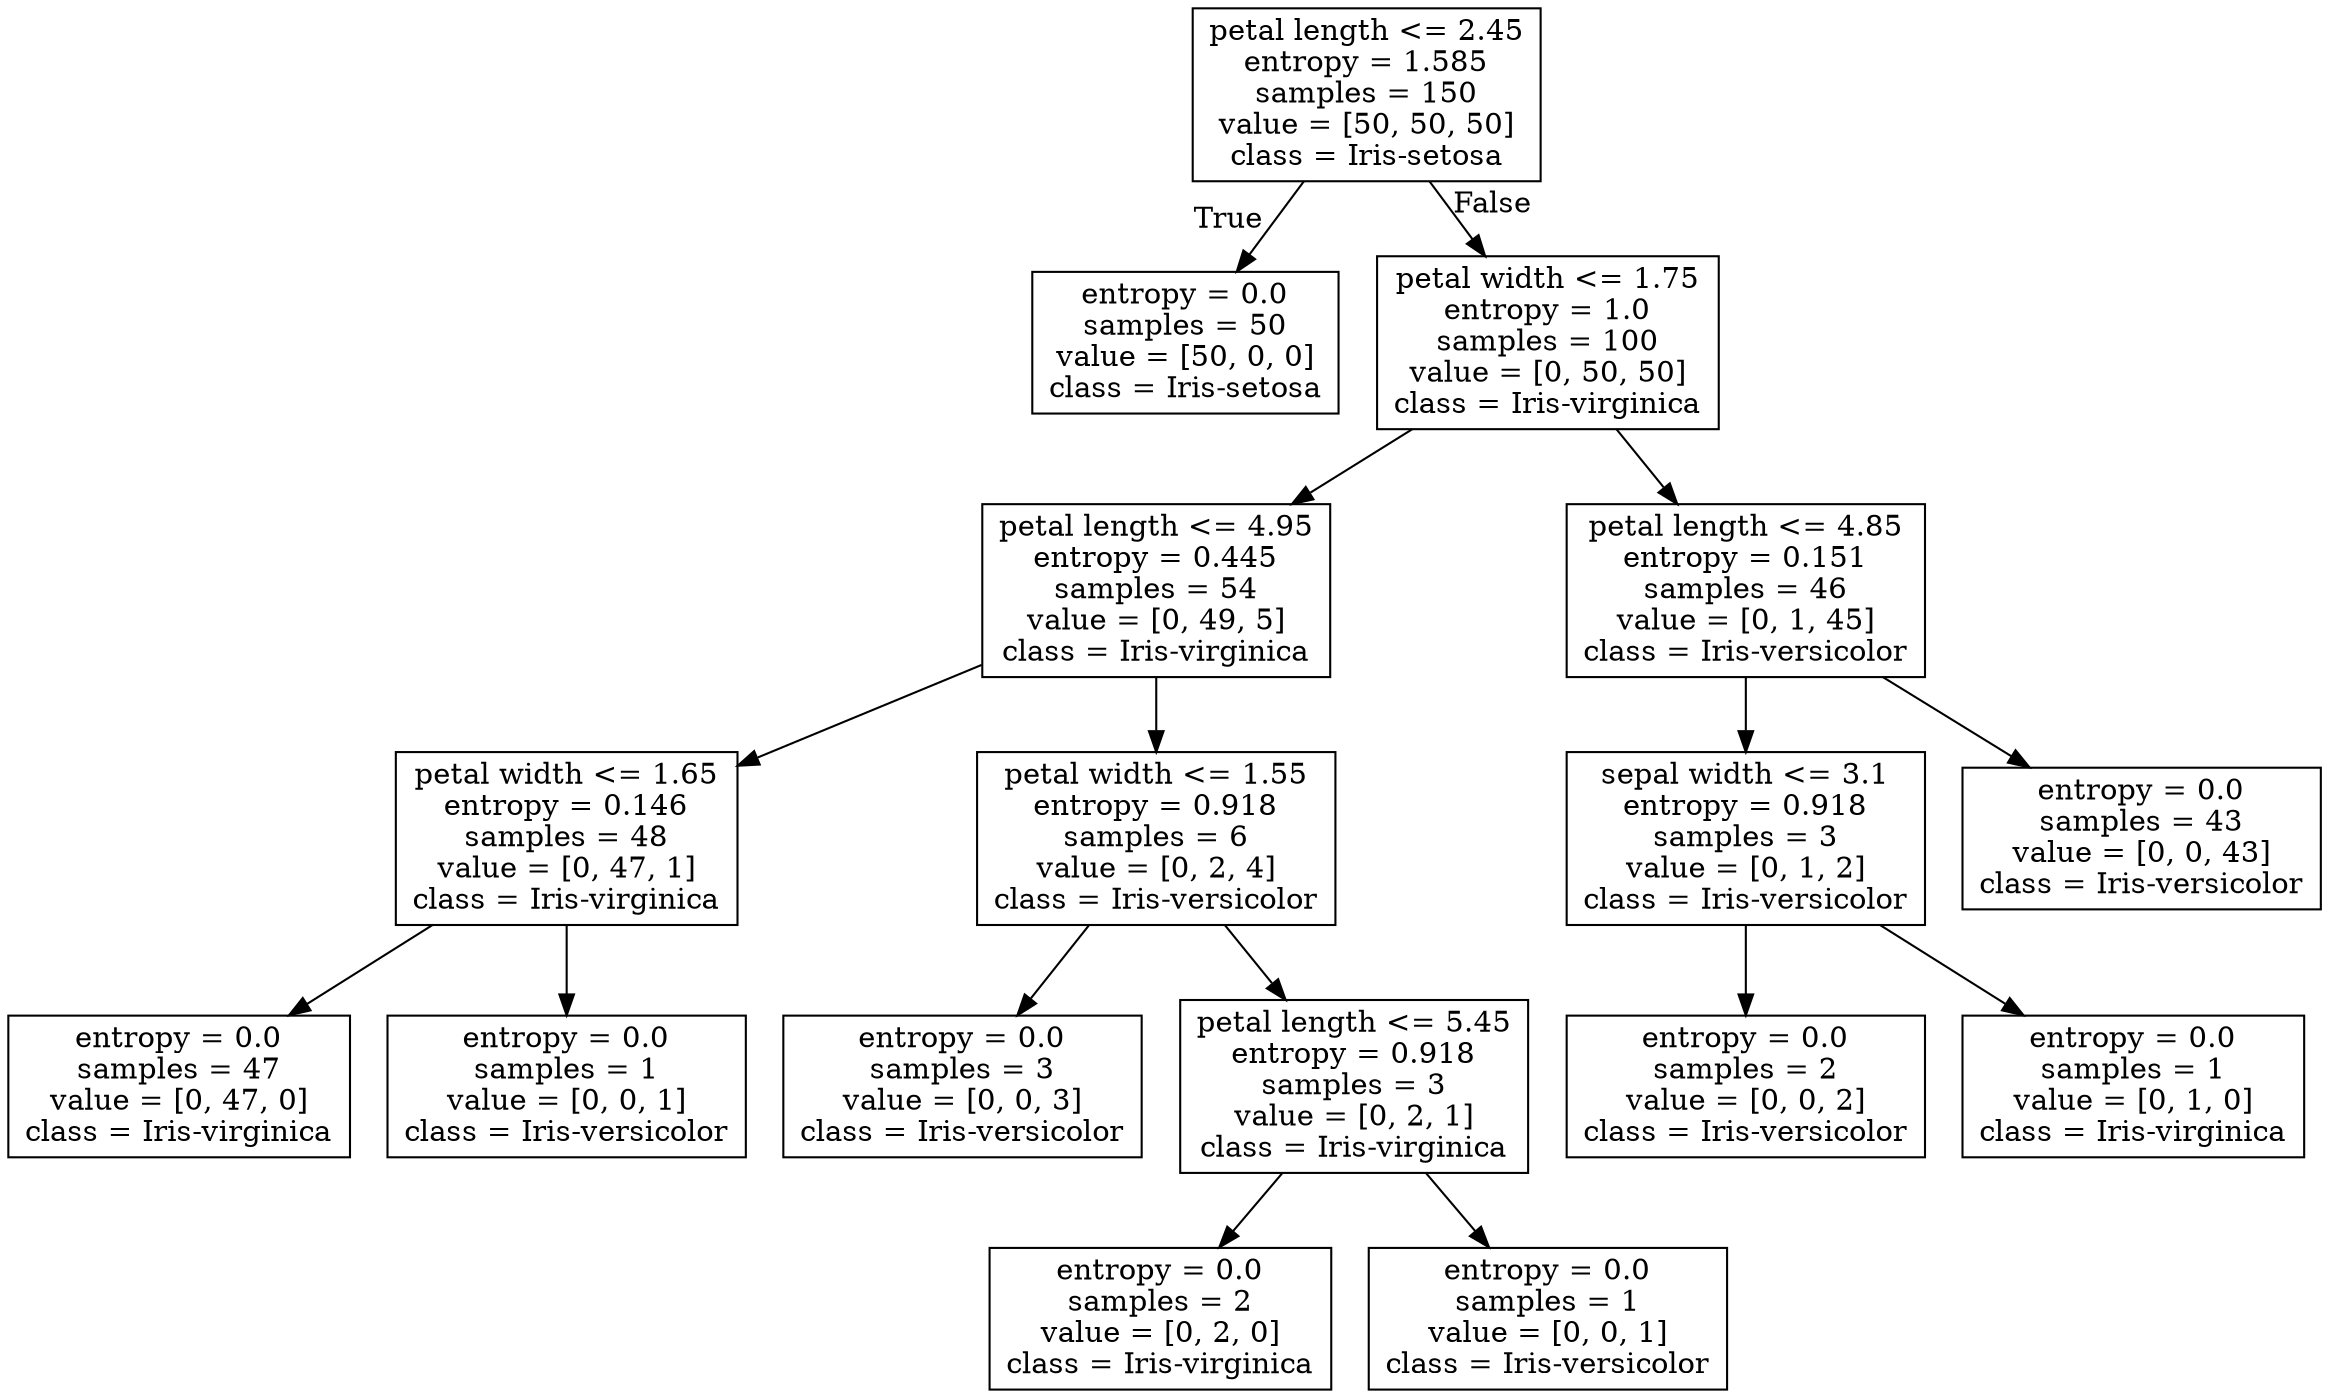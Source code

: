 digraph Tree {
node [shape=box] ;
0 [label="petal length <= 2.45\nentropy = 1.585\nsamples = 150\nvalue = [50, 50, 50]\nclass = Iris-setosa"] ;
1 [label="entropy = 0.0\nsamples = 50\nvalue = [50, 0, 0]\nclass = Iris-setosa"] ;
0 -> 1 [labeldistance=2.5, labelangle=45, headlabel="True"] ;
2 [label="petal width <= 1.75\nentropy = 1.0\nsamples = 100\nvalue = [0, 50, 50]\nclass = Iris-virginica"] ;
0 -> 2 [labeldistance=2.5, labelangle=-45, headlabel="False"] ;
3 [label="petal length <= 4.95\nentropy = 0.445\nsamples = 54\nvalue = [0, 49, 5]\nclass = Iris-virginica"] ;
2 -> 3 ;
4 [label="petal width <= 1.65\nentropy = 0.146\nsamples = 48\nvalue = [0, 47, 1]\nclass = Iris-virginica"] ;
3 -> 4 ;
5 [label="entropy = 0.0\nsamples = 47\nvalue = [0, 47, 0]\nclass = Iris-virginica"] ;
4 -> 5 ;
6 [label="entropy = 0.0\nsamples = 1\nvalue = [0, 0, 1]\nclass = Iris-versicolor"] ;
4 -> 6 ;
7 [label="petal width <= 1.55\nentropy = 0.918\nsamples = 6\nvalue = [0, 2, 4]\nclass = Iris-versicolor"] ;
3 -> 7 ;
8 [label="entropy = 0.0\nsamples = 3\nvalue = [0, 0, 3]\nclass = Iris-versicolor"] ;
7 -> 8 ;
9 [label="petal length <= 5.45\nentropy = 0.918\nsamples = 3\nvalue = [0, 2, 1]\nclass = Iris-virginica"] ;
7 -> 9 ;
10 [label="entropy = 0.0\nsamples = 2\nvalue = [0, 2, 0]\nclass = Iris-virginica"] ;
9 -> 10 ;
11 [label="entropy = 0.0\nsamples = 1\nvalue = [0, 0, 1]\nclass = Iris-versicolor"] ;
9 -> 11 ;
12 [label="petal length <= 4.85\nentropy = 0.151\nsamples = 46\nvalue = [0, 1, 45]\nclass = Iris-versicolor"] ;
2 -> 12 ;
13 [label="sepal width <= 3.1\nentropy = 0.918\nsamples = 3\nvalue = [0, 1, 2]\nclass = Iris-versicolor"] ;
12 -> 13 ;
14 [label="entropy = 0.0\nsamples = 2\nvalue = [0, 0, 2]\nclass = Iris-versicolor"] ;
13 -> 14 ;
15 [label="entropy = 0.0\nsamples = 1\nvalue = [0, 1, 0]\nclass = Iris-virginica"] ;
13 -> 15 ;
16 [label="entropy = 0.0\nsamples = 43\nvalue = [0, 0, 43]\nclass = Iris-versicolor"] ;
12 -> 16 ;
}